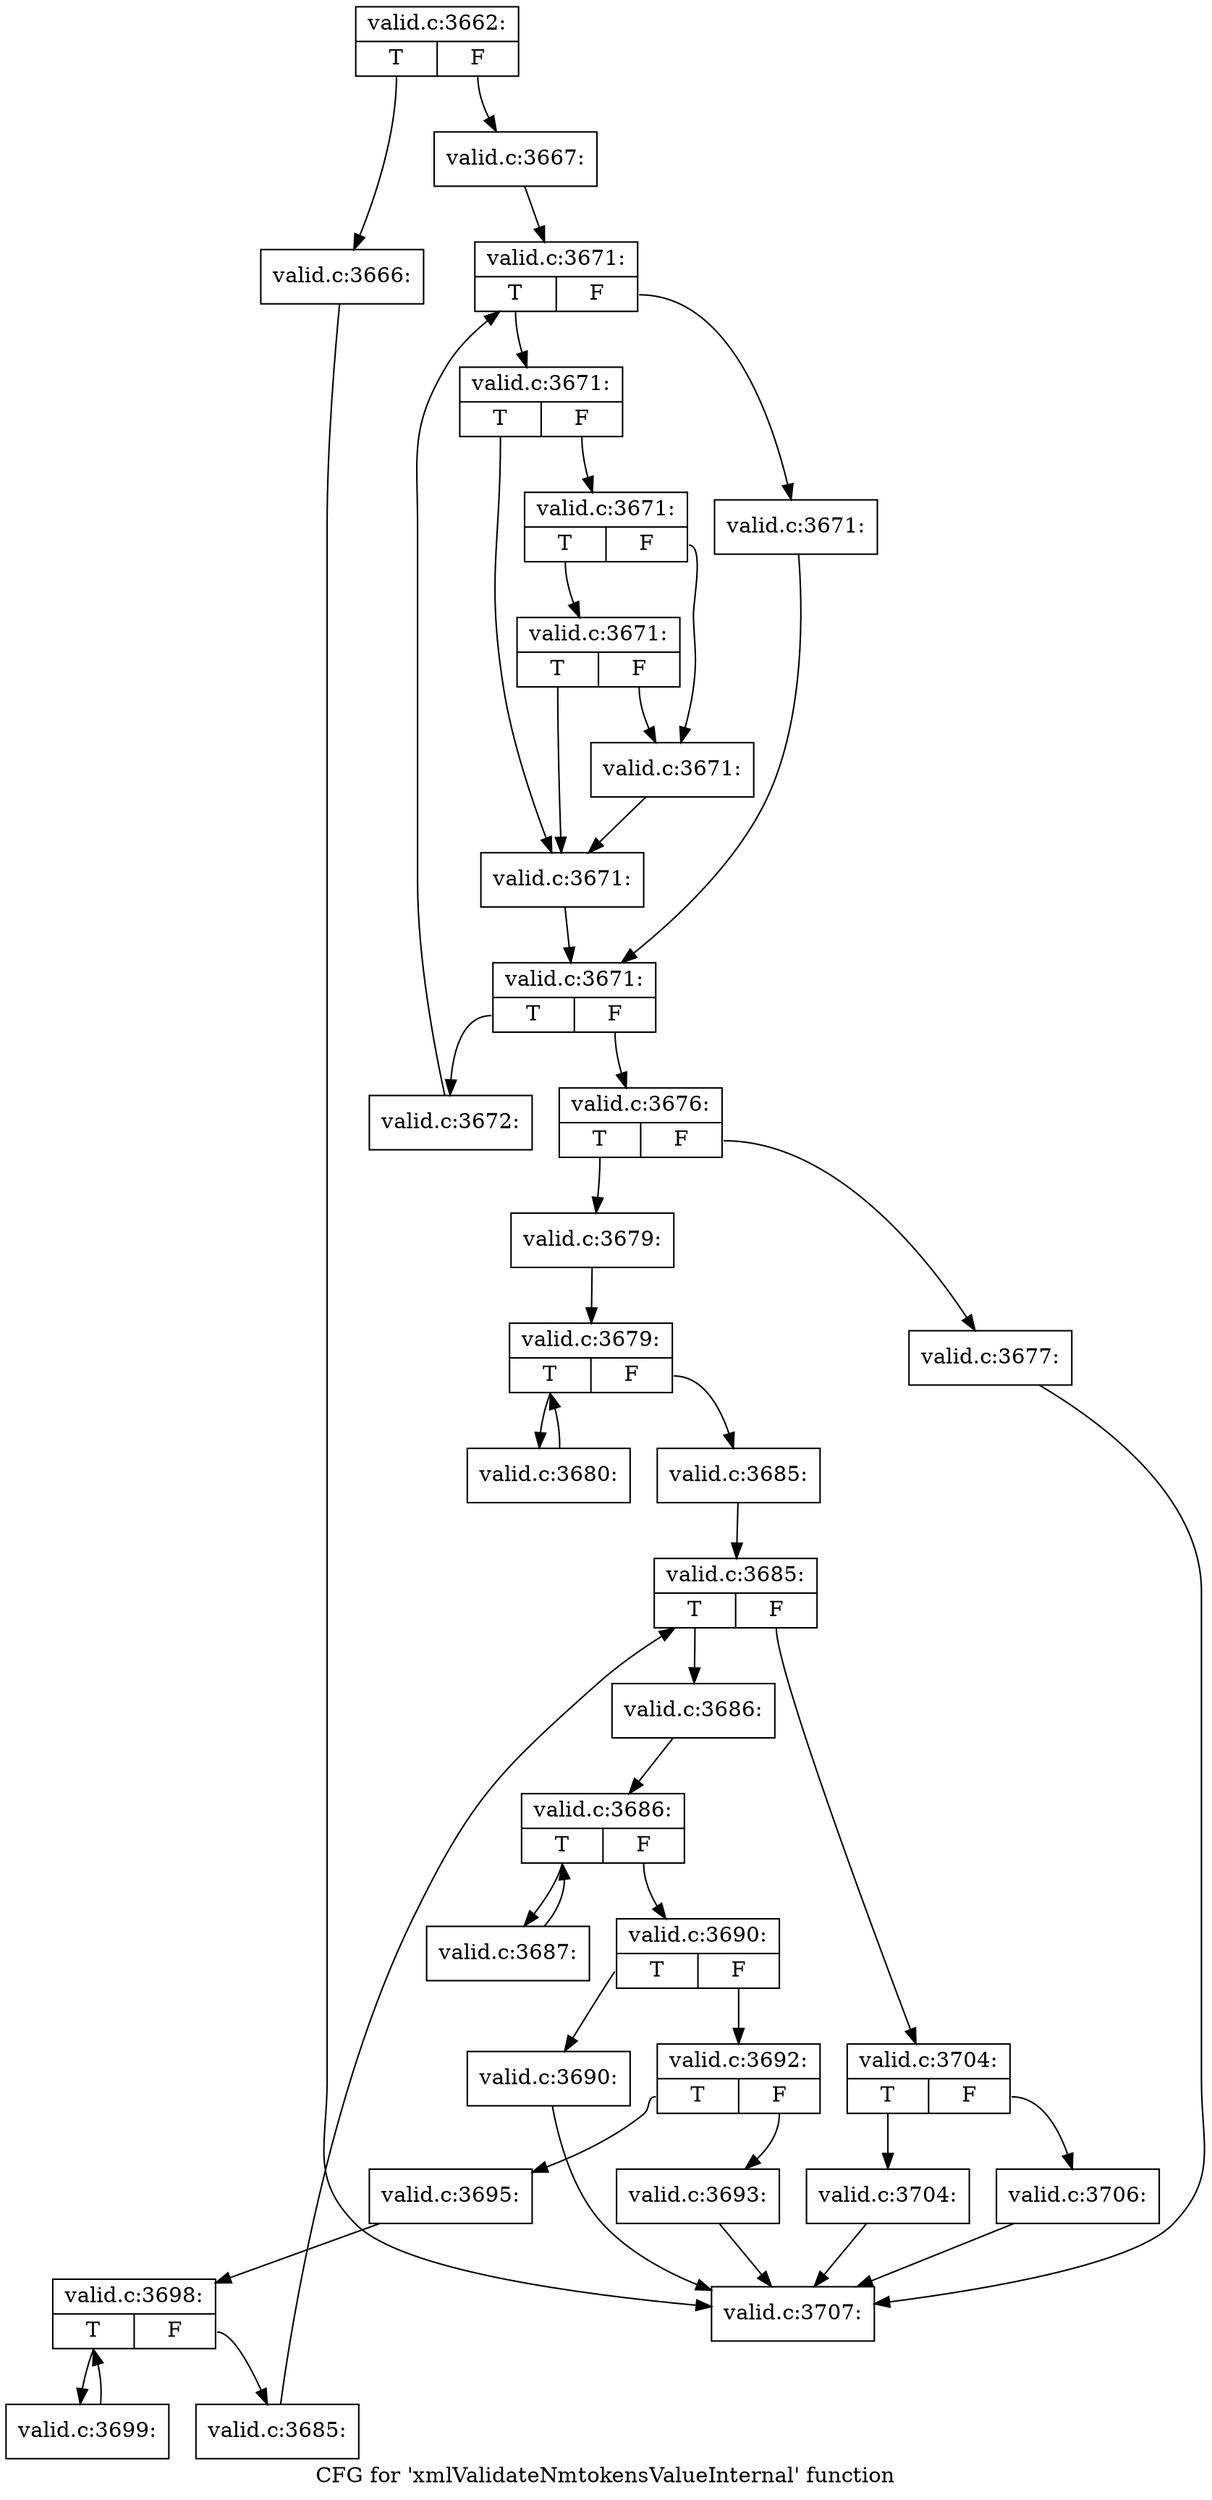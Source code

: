 digraph "CFG for 'xmlValidateNmtokensValueInternal' function" {
	label="CFG for 'xmlValidateNmtokensValueInternal' function";

	Node0x52fe050 [shape=record,label="{valid.c:3662:|{<s0>T|<s1>F}}"];
	Node0x52fe050:s0 -> Node0x53027a0;
	Node0x52fe050:s1 -> Node0x53027f0;
	Node0x53027a0 [shape=record,label="{valid.c:3666:}"];
	Node0x53027a0 -> Node0x5301960;
	Node0x53027f0 [shape=record,label="{valid.c:3667:}"];
	Node0x53027f0 -> Node0x5303330;
	Node0x5303330 [shape=record,label="{valid.c:3671:|{<s0>T|<s1>F}}"];
	Node0x5303330:s0 -> Node0x53035d0;
	Node0x5303330:s1 -> Node0x5303620;
	Node0x53035d0 [shape=record,label="{valid.c:3671:|{<s0>T|<s1>F}}"];
	Node0x53035d0:s0 -> Node0x5303810;
	Node0x53035d0:s1 -> Node0x53038b0;
	Node0x53038b0 [shape=record,label="{valid.c:3671:|{<s0>T|<s1>F}}"];
	Node0x53038b0:s0 -> Node0x53039f0;
	Node0x53038b0:s1 -> Node0x5303860;
	Node0x53039f0 [shape=record,label="{valid.c:3671:|{<s0>T|<s1>F}}"];
	Node0x53039f0:s0 -> Node0x5303810;
	Node0x53039f0:s1 -> Node0x5303860;
	Node0x5303860 [shape=record,label="{valid.c:3671:}"];
	Node0x5303860 -> Node0x5303810;
	Node0x5303810 [shape=record,label="{valid.c:3671:}"];
	Node0x5303810 -> Node0x5303670;
	Node0x5303620 [shape=record,label="{valid.c:3671:}"];
	Node0x5303620 -> Node0x5303670;
	Node0x5303670 [shape=record,label="{valid.c:3671:|{<s0>T|<s1>F}}"];
	Node0x5303670:s0 -> Node0x5304120;
	Node0x5303670:s1 -> Node0x5303550;
	Node0x5304120 [shape=record,label="{valid.c:3672:}"];
	Node0x5304120 -> Node0x5303330;
	Node0x5303550 [shape=record,label="{valid.c:3676:|{<s0>T|<s1>F}}"];
	Node0x5303550:s0 -> Node0x53049a0;
	Node0x5303550:s1 -> Node0x5304950;
	Node0x5304950 [shape=record,label="{valid.c:3677:}"];
	Node0x5304950 -> Node0x5301960;
	Node0x53049a0 [shape=record,label="{valid.c:3679:}"];
	Node0x53049a0 -> Node0x5304ef0;
	Node0x5304ef0 [shape=record,label="{valid.c:3679:|{<s0>T|<s1>F}}"];
	Node0x5304ef0:s0 -> Node0x5305350;
	Node0x5304ef0:s1 -> Node0x5305110;
	Node0x5305350 [shape=record,label="{valid.c:3680:}"];
	Node0x5305350 -> Node0x5304ef0;
	Node0x5305110 [shape=record,label="{valid.c:3685:}"];
	Node0x5305110 -> Node0x4efd920;
	Node0x4efd920 [shape=record,label="{valid.c:3685:|{<s0>T|<s1>F}}"];
	Node0x4efd920:s0 -> Node0x4efdce0;
	Node0x4efd920:s1 -> Node0x4efdb40;
	Node0x4efdce0 [shape=record,label="{valid.c:3686:}"];
	Node0x4efdce0 -> Node0x4efde60;
	Node0x4efde60 [shape=record,label="{valid.c:3686:|{<s0>T|<s1>F}}"];
	Node0x4efde60:s0 -> Node0x4efe140;
	Node0x4efde60:s1 -> Node0x4efdfa0;
	Node0x4efe140 [shape=record,label="{valid.c:3687:}"];
	Node0x4efe140 -> Node0x4efde60;
	Node0x4efdfa0 [shape=record,label="{valid.c:3690:|{<s0>T|<s1>F}}"];
	Node0x4efdfa0:s0 -> Node0x4efe890;
	Node0x4efdfa0:s1 -> Node0x5307a70;
	Node0x4efe890 [shape=record,label="{valid.c:3690:}"];
	Node0x4efe890 -> Node0x5301960;
	Node0x5307a70 [shape=record,label="{valid.c:3692:|{<s0>T|<s1>F}}"];
	Node0x5307a70:s0 -> Node0x5307f50;
	Node0x5307a70:s1 -> Node0x5307f00;
	Node0x5307f00 [shape=record,label="{valid.c:3693:}"];
	Node0x5307f00 -> Node0x5301960;
	Node0x5307f50 [shape=record,label="{valid.c:3695:}"];
	Node0x5307f50 -> Node0x5308a50;
	Node0x5308a50 [shape=record,label="{valid.c:3698:|{<s0>T|<s1>F}}"];
	Node0x5308a50:s0 -> Node0x5308eb0;
	Node0x5308a50:s1 -> Node0x5308c70;
	Node0x5308eb0 [shape=record,label="{valid.c:3699:}"];
	Node0x5308eb0 -> Node0x5308a50;
	Node0x5308c70 [shape=record,label="{valid.c:3685:}"];
	Node0x5308c70 -> Node0x4efd920;
	Node0x4efdb40 [shape=record,label="{valid.c:3704:|{<s0>T|<s1>F}}"];
	Node0x4efdb40:s0 -> Node0x53096f0;
	Node0x4efdb40:s1 -> Node0x5309740;
	Node0x53096f0 [shape=record,label="{valid.c:3704:}"];
	Node0x53096f0 -> Node0x5301960;
	Node0x5309740 [shape=record,label="{valid.c:3706:}"];
	Node0x5309740 -> Node0x5301960;
	Node0x5301960 [shape=record,label="{valid.c:3707:}"];
}
